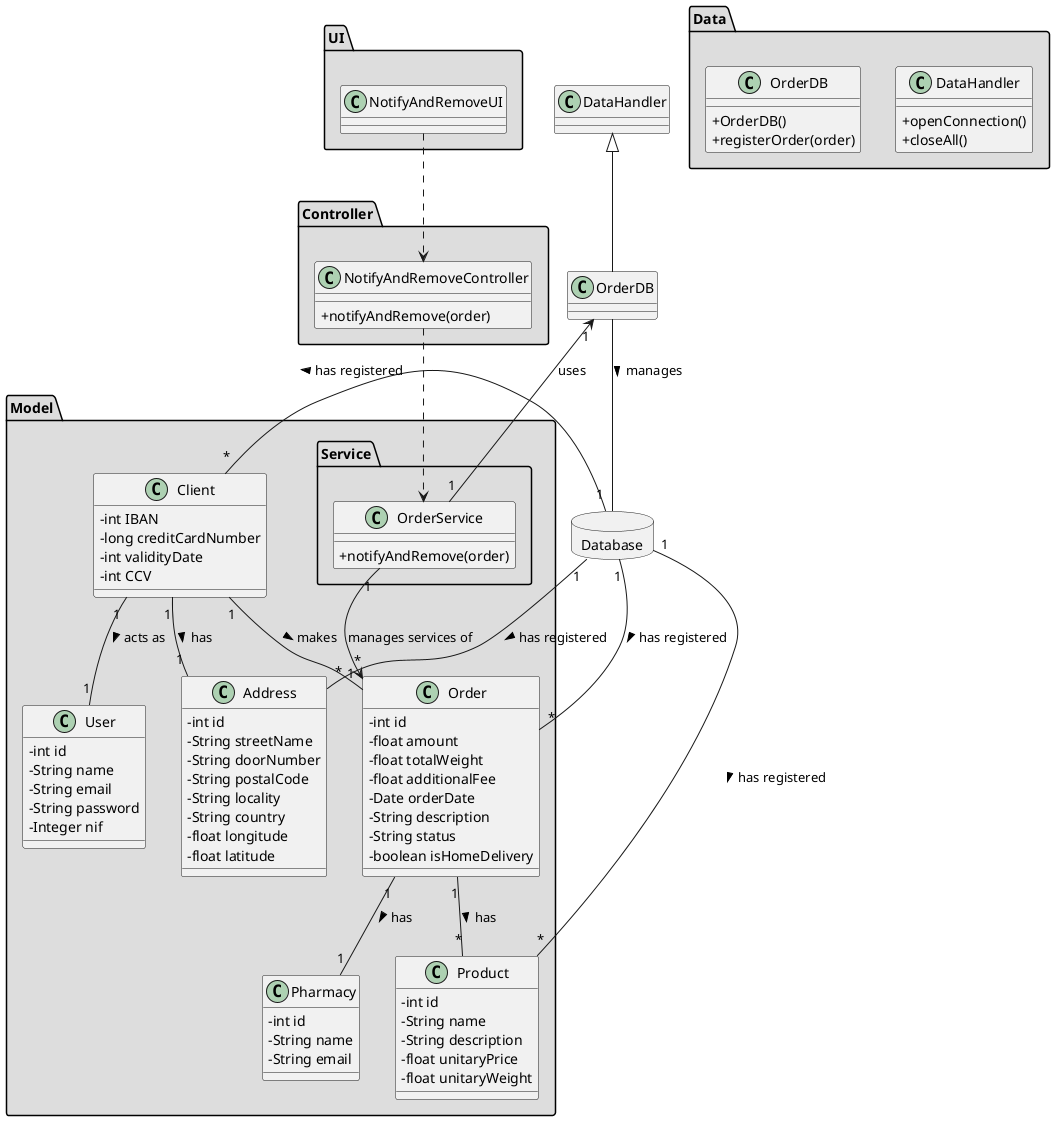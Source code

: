 @startuml
skinparam classAttributeIconSize 0

package "UI" #DDDDDD {
class NotifyAndRemoveUI{
}
}


package "Controller" #DDDDDD {


class NotifyAndRemoveController{
+notifyAndRemove(order)
}

}

database Database{
}


package "Model" #DDDDDD {
package "Service" #DDDDDD {

  class OrderService{
       +notifyAndRemove(order)
  }
 }
}

package "Model" #DDDDDD {
class User{
-   int id
-   String name
-   String email
-   String password
-   Integer nif
}

class Client{
-   int IBAN
-   long creditCardNumber
-   int validityDate
-   int CCV
}

class Address{
-   int id
-   String streetName
-   String doorNumber
-   String postalCode
-   String locality
-   String country
-   float longitude
-   float latitude
}

class Order{
-   int id
-   float amount
-   float totalWeight
-   float additionalFee
-   Date orderDate
-   String description
-   String status
-   boolean isHomeDelivery
}

class Product{
-   int id
-   String name
-   String description
-   float unitaryPrice
-   float unitaryWeight
}

class Pharmacy{
-   int id
-   String name
-   String email
}

}


package "Data" #DDDDDD {
class DataHandler{
    +openConnection()
    +closeAll()
}


class OrderDB{
       +OrderDB()
       +registerOrder(order)
  }


}

class OrderDB extends DataHandler

NotifyAndRemoveUI ..> NotifyAndRemoveController
NotifyAndRemoveController ..> OrderService
Database "1" -- "*" Client : has registered >
Database "1" -- "*" Order : has registered >
Database "1" -- "*" Product : has registered >
Database "1" -- "*" Address : has registered >
OrderDB -- Database : manages >
OrderService "1" --> "*" Order : manages services of
OrderService "1" --> "1" OrderDB : uses

Order "1" -- "*" Product : has >
Order "1" -- "1" Pharmacy : has >
Client "1" -- "1" Order : makes >
Client "1" -- "1" Address : has >
Client "1" -- "1" User : acts as >

@enduml